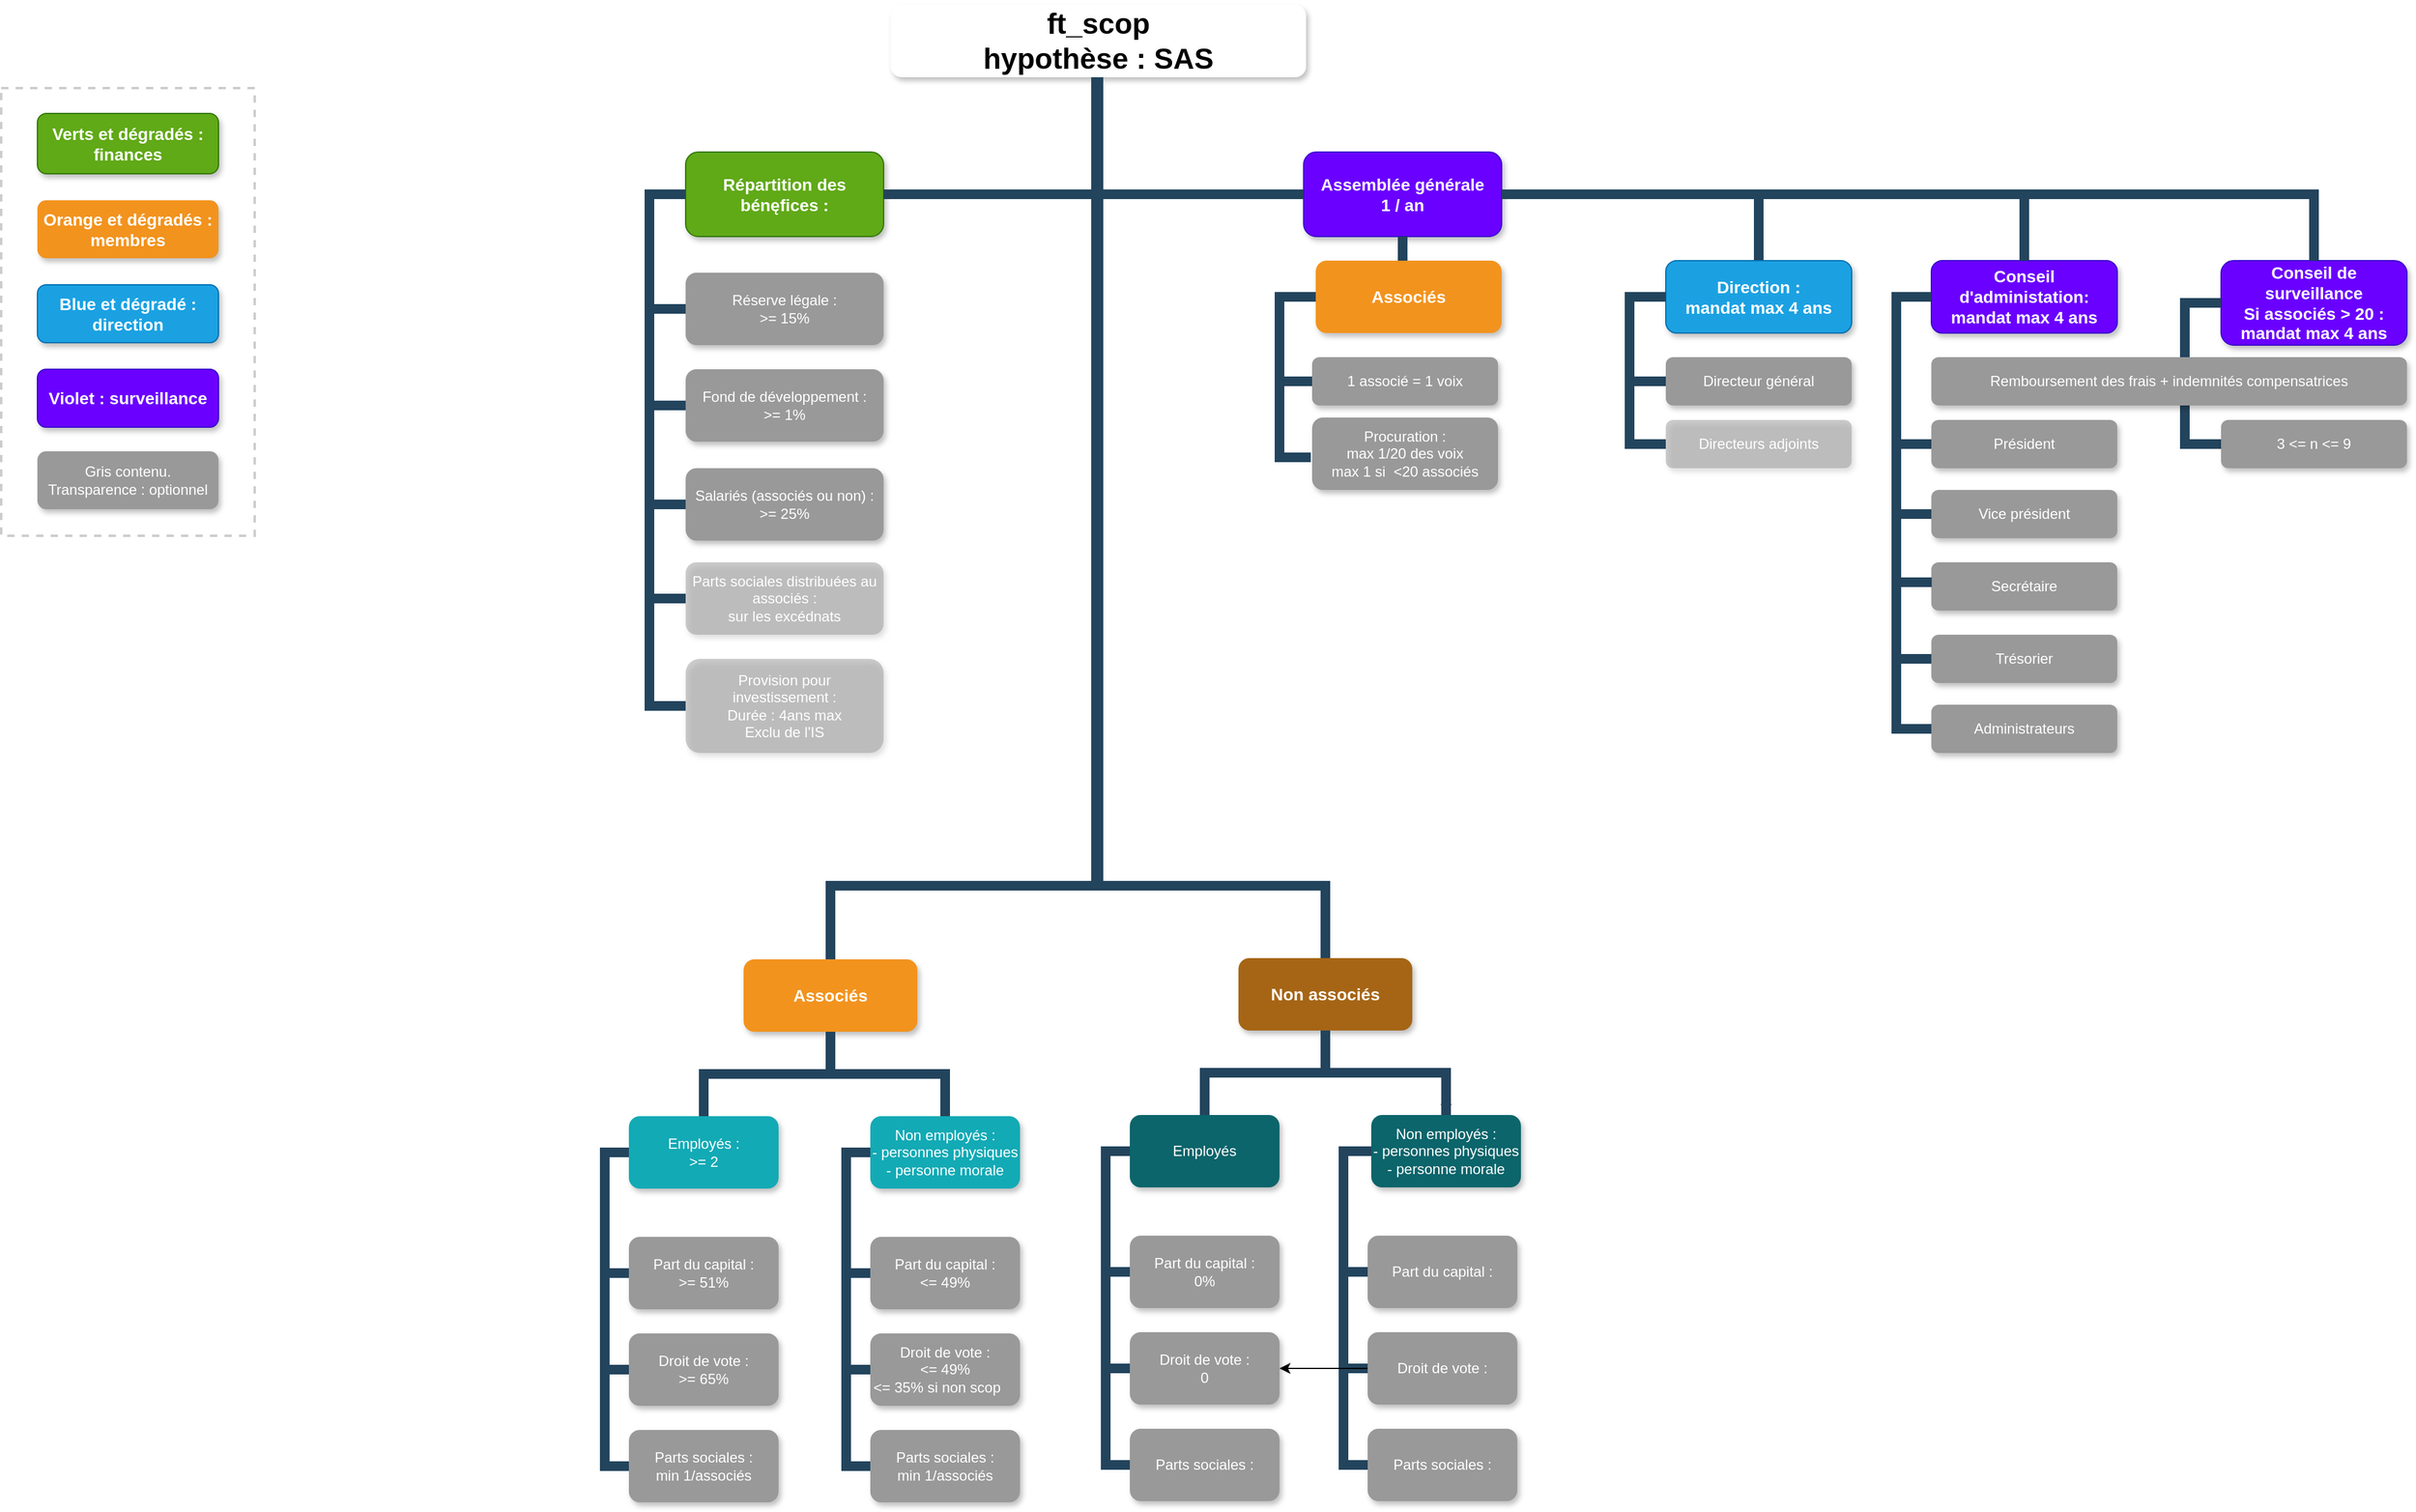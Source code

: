 <mxfile version="21.4.0" type="device">
  <diagram name="Page-1" id="64c3da0e-402f-94eb-ee01-a36477274f13">
    <mxGraphModel dx="2387" dy="2099" grid="1" gridSize="10" guides="1" tooltips="1" connect="1" arrows="1" fold="1" page="1" pageScale="1" pageWidth="1169" pageHeight="826" background="none" math="0" shadow="0">
      <root>
        <mxCell id="0" />
        <mxCell id="1" parent="0" />
        <mxCell id="2" value="ft_scop&#xa;hypothèse : SAS" style="whiteSpace=wrap;rounded=1;shadow=1;fillColor=#FFFFFF;strokeColor=none;fontColor=#000000;fontStyle=1;fontSize=24" parent="1" vertex="1">
          <mxGeometry x="997" y="-730" width="344" height="60" as="geometry" />
        </mxCell>
        <mxCell id="3" value="Associés" style="whiteSpace=wrap;rounded=1;fillColor=#F2931E;strokeColor=none;shadow=1;fontColor=#FFFFFF;fontStyle=1;fontSize=14" parent="1" vertex="1">
          <mxGeometry x="875" y="61.0" width="144" height="60" as="geometry" />
        </mxCell>
        <mxCell id="eSms9qF7fdGtt_-0Qu-M-239" value="" style="edgeStyle=orthogonalEdgeStyle;rounded=0;orthogonalLoop=1;jettySize=auto;html=1;" parent="1" source="4" target="44" edge="1">
          <mxGeometry relative="1" as="geometry" />
        </mxCell>
        <mxCell id="4" value="Non associés" style="whiteSpace=wrap;rounded=1;fillColor=#A66515;strokeColor=none;shadow=1;fontColor=#FFFFFF;fontStyle=1;fontSize=14" parent="1" vertex="1">
          <mxGeometry x="1285" y="60.0" width="144" height="60" as="geometry" />
        </mxCell>
        <mxCell id="10" value="Employés :&#xa;&gt;= 2" style="whiteSpace=wrap;rounded=1;fillColor=#12AAB5;strokeColor=none;shadow=1;fontColor=#FFFFFF;" parent="1" vertex="1">
          <mxGeometry x="780" y="191.0" width="124" height="60" as="geometry" />
        </mxCell>
        <mxCell id="12" value="Non employés :&#xa;- personnes physiques&#xa;- personne morale" style="whiteSpace=wrap;rounded=1;fillColor=#12AAB5;strokeColor=none;shadow=1;fontColor=#FFFFFF;" parent="1" vertex="1">
          <mxGeometry x="980" y="191.0" width="124" height="60" as="geometry" />
        </mxCell>
        <mxCell id="23" value="Part du capital :&#xa;&gt;= 51%" style="whiteSpace=wrap;rounded=1;fillColor=#999999;strokeColor=none;shadow=1;fontColor=#FFFFFF;fontStyle=0" parent="1" vertex="1">
          <mxGeometry x="780" y="291.0" width="124" height="60" as="geometry" />
        </mxCell>
        <mxCell id="24" value="Droit de vote :&#xa;&gt;= 65%" style="whiteSpace=wrap;rounded=1;fillColor=#999999;strokeColor=none;shadow=1;fontColor=#FFFFFF;fontStyle=0" parent="1" vertex="1">
          <mxGeometry x="780.0" y="371.0" width="124" height="60" as="geometry" />
        </mxCell>
        <mxCell id="25" value="Parts sociales :&#xa;min 1/associés" style="whiteSpace=wrap;rounded=1;fillColor=#999999;strokeColor=none;shadow=1;fontColor=#FFFFFF;fontStyle=0" parent="1" vertex="1">
          <mxGeometry x="780" y="451.0" width="124" height="60" as="geometry" />
        </mxCell>
        <mxCell id="38" value="Part du capital :&#xa;&lt;= 49%" style="whiteSpace=wrap;rounded=1;fillColor=#999999;strokeColor=none;shadow=1;fontColor=#FFFFFF;fontStyle=0" parent="1" vertex="1">
          <mxGeometry x="980.0" y="291.0" width="124" height="60" as="geometry" />
        </mxCell>
        <mxCell id="39" value="Droit de vote :&#xa;&lt;= 49%&#xa;&lt;= 35% si non scop    " style="whiteSpace=wrap;rounded=1;fillColor=#999999;strokeColor=none;shadow=1;fontColor=#FFFFFF;fontStyle=0" parent="1" vertex="1">
          <mxGeometry x="980.0" y="371.0" width="124" height="60" as="geometry" />
        </mxCell>
        <mxCell id="40" value="Parts sociales :&#xa;min 1/associés" style="whiteSpace=wrap;rounded=1;fillColor=#999999;strokeColor=none;shadow=1;fontColor=#FFFFFF;fontStyle=0" parent="1" vertex="1">
          <mxGeometry x="980.0" y="451.0" width="124" height="60" as="geometry" />
        </mxCell>
        <mxCell id="43" value="Employés" style="whiteSpace=wrap;rounded=1;fillColor=#0B656B;strokeColor=none;shadow=1;fontColor=#FFFFFF;" parent="1" vertex="1">
          <mxGeometry x="1195.0" y="190.0" width="124" height="60" as="geometry" />
        </mxCell>
        <mxCell id="44" value="Non employés :&#xa;- personnes physiques&#xa;- personne morale" style="whiteSpace=wrap;rounded=1;fillColor=#0B656B;strokeColor=none;shadow=1;fontColor=#FFFFFF;" parent="1" vertex="1">
          <mxGeometry x="1395.0" y="190.0" width="124" height="60" as="geometry" />
        </mxCell>
        <mxCell id="45" value="Part du capital :&#xa;0%" style="whiteSpace=wrap;rounded=1;fillColor=#999999;strokeColor=none;shadow=1;fontColor=#FFFFFF;fontStyle=0" parent="1" vertex="1">
          <mxGeometry x="1195.0" y="290.0" width="124" height="60" as="geometry" />
        </mxCell>
        <mxCell id="46" value="Droit de vote :&#xa;0" style="whiteSpace=wrap;rounded=1;fillColor=#999999;strokeColor=none;shadow=1;fontColor=#FFFFFF;fontStyle=0" parent="1" vertex="1">
          <mxGeometry x="1195" y="370.0" width="124" height="60" as="geometry" />
        </mxCell>
        <mxCell id="47" value="Parts sociales :" style="whiteSpace=wrap;rounded=1;fillColor=#999999;strokeColor=none;shadow=1;fontColor=#FFFFFF;fontStyle=0" parent="1" vertex="1">
          <mxGeometry x="1195.0" y="450.0" width="124" height="60" as="geometry" />
        </mxCell>
        <mxCell id="103" value="" style="edgeStyle=elbowEdgeStyle;elbow=vertical;rounded=0;fontColor=#000000;endArrow=none;endFill=0;strokeWidth=8;strokeColor=#23445D;" parent="1" source="3" target="10" edge="1">
          <mxGeometry width="100" height="100" relative="1" as="geometry">
            <mxPoint x="735" y="181" as="sourcePoint" />
            <mxPoint x="835" y="81" as="targetPoint" />
          </mxGeometry>
        </mxCell>
        <mxCell id="104" value="" style="edgeStyle=elbowEdgeStyle;elbow=vertical;rounded=0;fontColor=#000000;endArrow=none;endFill=0;strokeWidth=8;strokeColor=#23445D;" parent="1" source="3" target="12" edge="1">
          <mxGeometry width="100" height="100" relative="1" as="geometry">
            <mxPoint x="1075" y="181" as="sourcePoint" />
            <mxPoint x="1175" y="81" as="targetPoint" />
          </mxGeometry>
        </mxCell>
        <mxCell id="105" value="" style="edgeStyle=elbowEdgeStyle;elbow=horizontal;rounded=0;fontColor=#000000;endArrow=none;endFill=0;strokeWidth=8;strokeColor=#23445D;" parent="1" source="10" target="23" edge="1">
          <mxGeometry width="100" height="100" relative="1" as="geometry">
            <mxPoint x="720" y="371" as="sourcePoint" />
            <mxPoint x="820" y="271" as="targetPoint" />
            <Array as="points">
              <mxPoint x="760" y="271" />
            </Array>
          </mxGeometry>
        </mxCell>
        <mxCell id="106" value="" style="edgeStyle=elbowEdgeStyle;elbow=horizontal;rounded=0;fontColor=#000000;endArrow=none;endFill=0;strokeWidth=8;strokeColor=#23445D;" parent="1" source="10" target="24" edge="1">
          <mxGeometry width="100" height="100" relative="1" as="geometry">
            <mxPoint x="790" y="231" as="sourcePoint" />
            <mxPoint x="790" y="331" as="targetPoint" />
            <Array as="points">
              <mxPoint x="760" y="291" />
            </Array>
          </mxGeometry>
        </mxCell>
        <mxCell id="110" value="" style="edgeStyle=elbowEdgeStyle;elbow=horizontal;rounded=0;fontColor=#000000;endArrow=none;endFill=0;strokeWidth=8;strokeColor=#23445D;" parent="1" source="10" target="25" edge="1">
          <mxGeometry width="100" height="100" relative="1" as="geometry">
            <mxPoint x="820" y="261" as="sourcePoint" />
            <mxPoint x="820" y="361" as="targetPoint" />
            <Array as="points">
              <mxPoint x="760" y="321" />
            </Array>
          </mxGeometry>
        </mxCell>
        <mxCell id="111" value="" style="edgeStyle=elbowEdgeStyle;elbow=horizontal;rounded=0;fontColor=#000000;endArrow=none;endFill=0;strokeWidth=8;strokeColor=#23445D;" parent="1" target="38" edge="1">
          <mxGeometry width="100" height="100" relative="1" as="geometry">
            <mxPoint x="970" y="221.0" as="sourcePoint" />
            <mxPoint x="970" y="321.0" as="targetPoint" />
            <Array as="points">
              <mxPoint x="960" y="271" />
            </Array>
          </mxGeometry>
        </mxCell>
        <mxCell id="112" value="" style="edgeStyle=elbowEdgeStyle;elbow=horizontal;rounded=0;fontColor=#000000;endArrow=none;endFill=0;strokeWidth=8;strokeColor=#23445D;" parent="1" source="12" target="39" edge="1">
          <mxGeometry width="100" height="100" relative="1" as="geometry">
            <mxPoint x="970" y="221.0" as="sourcePoint" />
            <mxPoint x="970" y="401.0" as="targetPoint" />
            <Array as="points">
              <mxPoint x="960" y="311" />
            </Array>
          </mxGeometry>
        </mxCell>
        <mxCell id="115" value="" style="edgeStyle=elbowEdgeStyle;elbow=horizontal;rounded=0;fontColor=#000000;endArrow=none;endFill=0;strokeWidth=8;strokeColor=#23445D;" parent="1" source="12" target="40" edge="1">
          <mxGeometry width="100" height="100" relative="1" as="geometry">
            <mxPoint x="970" y="221.0" as="sourcePoint" />
            <mxPoint x="970" y="481.0" as="targetPoint" />
            <Array as="points">
              <mxPoint x="960" y="351" />
            </Array>
          </mxGeometry>
        </mxCell>
        <mxCell id="116" value="" style="edgeStyle=elbowEdgeStyle;elbow=vertical;rounded=0;fontColor=#000000;endArrow=none;endFill=0;strokeWidth=8;strokeColor=#23445D;" parent="1" source="4" target="43" edge="1">
          <mxGeometry width="100" height="100" relative="1" as="geometry">
            <mxPoint x="995" y="130.0" as="sourcePoint" />
            <mxPoint x="895" y="200" as="targetPoint" />
          </mxGeometry>
        </mxCell>
        <mxCell id="117" value="" style="edgeStyle=elbowEdgeStyle;elbow=vertical;rounded=0;fontColor=#000000;endArrow=none;endFill=0;strokeWidth=8;strokeColor=#23445D;" parent="1" source="4" target="44" edge="1">
          <mxGeometry width="100" height="100" relative="1" as="geometry">
            <mxPoint x="995" y="130.0" as="sourcePoint" />
            <mxPoint x="1095" y="200" as="targetPoint" />
          </mxGeometry>
        </mxCell>
        <mxCell id="118" value="" style="edgeStyle=elbowEdgeStyle;elbow=horizontal;rounded=0;fontColor=#000000;endArrow=none;endFill=0;strokeWidth=8;strokeColor=#23445D;" parent="1" source="43" target="45" edge="1">
          <mxGeometry width="100" height="100" relative="1" as="geometry">
            <mxPoint x="1175" y="220.0" as="sourcePoint" />
            <mxPoint x="1185.0" y="320" as="targetPoint" />
            <Array as="points">
              <mxPoint x="1175" y="270" />
            </Array>
          </mxGeometry>
        </mxCell>
        <mxCell id="119" value="" style="edgeStyle=elbowEdgeStyle;elbow=horizontal;rounded=0;fontColor=#000000;endArrow=none;endFill=0;strokeWidth=8;strokeColor=#23445D;" parent="1" source="43" target="46" edge="1">
          <mxGeometry width="100" height="100" relative="1" as="geometry">
            <mxPoint x="1185" y="220" as="sourcePoint" />
            <mxPoint x="1185.0" y="400" as="targetPoint" />
            <Array as="points">
              <mxPoint x="1175" y="310" />
            </Array>
          </mxGeometry>
        </mxCell>
        <mxCell id="122" value="" style="edgeStyle=elbowEdgeStyle;elbow=horizontal;rounded=0;fontColor=#000000;endArrow=none;endFill=0;strokeWidth=8;strokeColor=#23445D;" parent="1" source="43" target="47" edge="1">
          <mxGeometry width="100" height="100" relative="1" as="geometry">
            <mxPoint x="1185" y="220" as="sourcePoint" />
            <mxPoint x="1185.0" y="480" as="targetPoint" />
            <Array as="points">
              <mxPoint x="1175" y="360" />
            </Array>
          </mxGeometry>
        </mxCell>
        <mxCell id="123" value="" style="edgeStyle=elbowEdgeStyle;elbow=horizontal;rounded=0;fontColor=#000000;endArrow=none;endFill=0;strokeWidth=8;strokeColor=#23445D;entryX=0;entryY=0.5;entryDx=0;entryDy=0;" parent="1" source="44" target="eSms9qF7fdGtt_-0Qu-M-241" edge="1">
          <mxGeometry width="100" height="100" relative="1" as="geometry">
            <mxPoint x="1365" y="220.0" as="sourcePoint" />
            <mxPoint x="1402" y="320" as="targetPoint" />
            <Array as="points">
              <mxPoint x="1372" y="270" />
            </Array>
          </mxGeometry>
        </mxCell>
        <mxCell id="124" value="" style="edgeStyle=elbowEdgeStyle;elbow=horizontal;rounded=0;fontColor=#000000;endArrow=none;endFill=0;strokeWidth=8;strokeColor=#23445D;entryX=0;entryY=0.5;entryDx=0;entryDy=0;" parent="1" source="44" target="eSms9qF7fdGtt_-0Qu-M-242" edge="1">
          <mxGeometry width="100" height="100" relative="1" as="geometry">
            <mxPoint x="1375" y="220" as="sourcePoint" />
            <mxPoint x="1395.0" y="400" as="targetPoint" />
            <Array as="points">
              <mxPoint x="1372" y="310" />
            </Array>
          </mxGeometry>
        </mxCell>
        <mxCell id="127" value="" style="edgeStyle=elbowEdgeStyle;elbow=horizontal;rounded=0;fontColor=#000000;endArrow=none;endFill=0;strokeWidth=8;strokeColor=#23445D;exitX=0;exitY=0.5;exitDx=0;exitDy=0;entryX=0;entryY=0.5;entryDx=0;entryDy=0;" parent="1" source="44" target="eSms9qF7fdGtt_-0Qu-M-243" edge="1">
          <mxGeometry width="100" height="100" relative="1" as="geometry">
            <mxPoint x="1362.0" y="220.0" as="sourcePoint" />
            <mxPoint x="1412" y="440" as="targetPoint" />
            <Array as="points">
              <mxPoint x="1372" y="350" />
            </Array>
          </mxGeometry>
        </mxCell>
        <mxCell id="229" value="" style="edgeStyle=elbowEdgeStyle;elbow=vertical;rounded=0;fontColor=#000000;endArrow=none;endFill=0;strokeWidth=8;strokeColor=#23445D;" parent="1" source="2" target="3" edge="1">
          <mxGeometry width="100" height="100" relative="1" as="geometry">
            <mxPoint x="727" y="140" as="sourcePoint" />
            <mxPoint x="827" y="40" as="targetPoint" />
            <Array as="points">
              <mxPoint x="1167" />
              <mxPoint x="807" y="120" />
            </Array>
          </mxGeometry>
        </mxCell>
        <mxCell id="eSms9qF7fdGtt_-0Qu-M-240" value="" style="edgeStyle=elbowEdgeStyle;elbow=vertical;rounded=0;fontColor=#000000;endArrow=none;endFill=0;strokeWidth=8;strokeColor=#23445D;exitX=0.5;exitY=0;exitDx=0;exitDy=0;entryX=0.5;entryY=1;entryDx=0;entryDy=0;" parent="1" source="4" target="2" edge="1">
          <mxGeometry width="100" height="100" relative="1" as="geometry">
            <mxPoint x="797" y="240" as="sourcePoint" />
            <mxPoint x="897" y="310" as="targetPoint" />
            <Array as="points">
              <mxPoint x="1267" />
            </Array>
          </mxGeometry>
        </mxCell>
        <mxCell id="eSms9qF7fdGtt_-0Qu-M-241" value="Part du capital :" style="whiteSpace=wrap;rounded=1;fillColor=#999999;strokeColor=none;shadow=1;fontColor=#FFFFFF;fontStyle=0" parent="1" vertex="1">
          <mxGeometry x="1392.0" y="290.0" width="124" height="60" as="geometry" />
        </mxCell>
        <mxCell id="eSms9qF7fdGtt_-0Qu-M-244" value="" style="edgeStyle=orthogonalEdgeStyle;rounded=0;orthogonalLoop=1;jettySize=auto;html=1;" parent="1" source="eSms9qF7fdGtt_-0Qu-M-242" target="46" edge="1">
          <mxGeometry relative="1" as="geometry" />
        </mxCell>
        <mxCell id="eSms9qF7fdGtt_-0Qu-M-242" value="Droit de vote :" style="whiteSpace=wrap;rounded=1;fillColor=#999999;strokeColor=none;shadow=1;fontColor=#FFFFFF;fontStyle=0" parent="1" vertex="1">
          <mxGeometry x="1392" y="370.0" width="124" height="60" as="geometry" />
        </mxCell>
        <mxCell id="eSms9qF7fdGtt_-0Qu-M-243" value="Parts sociales :" style="whiteSpace=wrap;rounded=1;fillColor=#999999;strokeColor=none;shadow=1;fontColor=#FFFFFF;fontStyle=0" parent="1" vertex="1">
          <mxGeometry x="1392.0" y="450.0" width="124" height="60" as="geometry" />
        </mxCell>
        <mxCell id="eSms9qF7fdGtt_-0Qu-M-247" value="Assemblée générale&#xa;1 / an" style="whiteSpace=wrap;rounded=1;fillColor=#6a00ff;strokeColor=#3700CC;shadow=1;fontColor=#ffffff;fontStyle=1;fontSize=14" parent="1" vertex="1">
          <mxGeometry x="1339" y="-608" width="164" height="70" as="geometry" />
        </mxCell>
        <mxCell id="eSms9qF7fdGtt_-0Qu-M-272" value="" style="edgeStyle=elbowEdgeStyle;elbow=vertical;rounded=0;fontColor=#000000;endArrow=none;endFill=0;strokeWidth=8;strokeColor=#23445D;entryX=0;entryY=0.5;entryDx=0;entryDy=0;exitX=0.5;exitY=1;exitDx=0;exitDy=0;" parent="1" source="2" target="eSms9qF7fdGtt_-0Qu-M-247" edge="1">
          <mxGeometry width="100" height="100" relative="1" as="geometry">
            <mxPoint x="647" y="100" as="sourcePoint" />
            <mxPoint x="2277" y="180" as="targetPoint" />
            <Array as="points">
              <mxPoint x="1270" y="-573" />
              <mxPoint x="1257" y="-500" />
            </Array>
          </mxGeometry>
        </mxCell>
        <mxCell id="eSms9qF7fdGtt_-0Qu-M-273" value="" style="edgeStyle=elbowEdgeStyle;elbow=vertical;rounded=0;fontColor=#000000;endArrow=none;endFill=0;strokeWidth=8;strokeColor=#23445D;entryX=0.5;entryY=0;entryDx=0;entryDy=0;exitX=0.5;exitY=1;exitDx=0;exitDy=0;" parent="1" source="eSms9qF7fdGtt_-0Qu-M-247" target="eSms9qF7fdGtt_-0Qu-M-275" edge="1">
          <mxGeometry width="100" height="100" relative="1" as="geometry">
            <mxPoint x="1399" y="-528" as="sourcePoint" />
            <mxPoint x="1379" y="-428.0" as="targetPoint" />
            <Array as="points">
              <mxPoint x="1349" y="-508" />
              <mxPoint x="1309" y="-508" />
              <mxPoint x="1339" y="-448" />
            </Array>
          </mxGeometry>
        </mxCell>
        <mxCell id="eSms9qF7fdGtt_-0Qu-M-275" value="Associés" style="whiteSpace=wrap;rounded=1;fillColor=#F2931E;strokeColor=none;shadow=1;fontColor=#FFFFFF;fontStyle=1;fontSize=14" parent="1" vertex="1">
          <mxGeometry x="1349" y="-518" width="154" height="60" as="geometry" />
        </mxCell>
        <mxCell id="eSms9qF7fdGtt_-0Qu-M-276" value="1 associé = 1 voix" style="whiteSpace=wrap;rounded=1;fillColor=#999999;strokeColor=none;shadow=1;fontColor=#FFFFFF;fontStyle=0" parent="1" vertex="1">
          <mxGeometry x="1346" y="-438" width="154" height="40" as="geometry" />
        </mxCell>
        <mxCell id="eSms9qF7fdGtt_-0Qu-M-277" value="" style="edgeStyle=elbowEdgeStyle;elbow=vertical;rounded=0;fontColor=#000000;endArrow=none;endFill=0;strokeWidth=8;strokeColor=#23445D;entryX=0;entryY=0.5;entryDx=0;entryDy=0;exitX=0;exitY=0.5;exitDx=0;exitDy=0;" parent="1" source="eSms9qF7fdGtt_-0Qu-M-275" target="eSms9qF7fdGtt_-0Qu-M-276" edge="1">
          <mxGeometry width="100" height="100" relative="1" as="geometry">
            <mxPoint x="1324" y="-528" as="sourcePoint" />
            <mxPoint x="1359" y="-458" as="targetPoint" />
            <Array as="points">
              <mxPoint x="1319" y="-468" />
              <mxPoint x="1299" y="-458" />
              <mxPoint x="1389" y="-418" />
            </Array>
          </mxGeometry>
        </mxCell>
        <mxCell id="eSms9qF7fdGtt_-0Qu-M-278" value="Procuration :&#xa;max 1/20 des voix&#xa;max 1 si  &lt;20 associés" style="whiteSpace=wrap;rounded=1;fillColor=#999999;strokeColor=none;shadow=1;fontColor=#FFFFFF;fontStyle=0" parent="1" vertex="1">
          <mxGeometry x="1346" y="-388" width="154" height="60" as="geometry" />
        </mxCell>
        <mxCell id="eSms9qF7fdGtt_-0Qu-M-279" value="" style="edgeStyle=elbowEdgeStyle;elbow=vertical;rounded=0;fontColor=#000000;endArrow=none;endFill=0;strokeWidth=8;strokeColor=#23445D;entryX=-0.007;entryY=0.55;entryDx=0;entryDy=0;exitX=0;exitY=0.5;exitDx=0;exitDy=0;entryPerimeter=0;" parent="1" source="eSms9qF7fdGtt_-0Qu-M-275" target="eSms9qF7fdGtt_-0Qu-M-278" edge="1">
          <mxGeometry width="100" height="100" relative="1" as="geometry">
            <mxPoint x="1394" y="-448" as="sourcePoint" />
            <mxPoint x="1419" y="-408" as="targetPoint" />
            <Array as="points">
              <mxPoint x="1319" y="-458" />
              <mxPoint x="1299" y="-448" />
              <mxPoint x="1279" y="-408" />
              <mxPoint x="1419" y="-355" />
            </Array>
          </mxGeometry>
        </mxCell>
        <mxCell id="eSms9qF7fdGtt_-0Qu-M-282" value="" style="edgeStyle=elbowEdgeStyle;elbow=vertical;rounded=0;fontColor=#000000;endArrow=none;endFill=0;strokeWidth=8;strokeColor=#23445D;entryX=1;entryY=0.5;entryDx=0;entryDy=0;exitX=0.5;exitY=0;exitDx=0;exitDy=0;" parent="1" source="eSms9qF7fdGtt_-0Qu-M-283" target="eSms9qF7fdGtt_-0Qu-M-247" edge="1">
          <mxGeometry width="100" height="100" relative="1" as="geometry">
            <mxPoint x="1609" y="-518" as="sourcePoint" />
            <mxPoint x="1349" y="-563" as="targetPoint" />
            <Array as="points">
              <mxPoint x="1609" y="-573" />
              <mxPoint x="1559" y="-573" />
              <mxPoint x="1269" y="-528" />
            </Array>
          </mxGeometry>
        </mxCell>
        <mxCell id="eSms9qF7fdGtt_-0Qu-M-283" value="Direction :&#xa;mandat max 4 ans" style="whiteSpace=wrap;rounded=1;fillColor=#1ba1e2;strokeColor=#006EAF;shadow=1;fontColor=#ffffff;fontStyle=1;fontSize=14" parent="1" vertex="1">
          <mxGeometry x="1639" y="-518" width="154" height="60" as="geometry" />
        </mxCell>
        <mxCell id="eSms9qF7fdGtt_-0Qu-M-284" value="" style="edgeStyle=elbowEdgeStyle;elbow=vertical;rounded=0;fontColor=#000000;endArrow=none;endFill=0;strokeWidth=8;strokeColor=#23445D;exitX=0;exitY=0.5;exitDx=0;exitDy=0;entryX=0;entryY=0.5;entryDx=0;entryDy=0;" parent="1" source="eSms9qF7fdGtt_-0Qu-M-283" target="eSms9qF7fdGtt_-0Qu-M-285" edge="1">
          <mxGeometry width="100" height="100" relative="1" as="geometry">
            <mxPoint x="1583" y="-484.5" as="sourcePoint" />
            <mxPoint x="1579" y="-351" as="targetPoint" />
            <Array as="points">
              <mxPoint x="1609" y="-488" />
              <mxPoint x="1533" y="-444.5" />
              <mxPoint x="1513" y="-404.5" />
              <mxPoint x="1653" y="-351.5" />
            </Array>
          </mxGeometry>
        </mxCell>
        <mxCell id="eSms9qF7fdGtt_-0Qu-M-285" value="Directeur général" style="whiteSpace=wrap;rounded=1;fillColor=#999999;strokeColor=none;shadow=1;fontColor=#FFFFFF;fontStyle=0" parent="1" vertex="1">
          <mxGeometry x="1639" y="-438" width="154" height="40" as="geometry" />
        </mxCell>
        <mxCell id="eSms9qF7fdGtt_-0Qu-M-286" value="Conseil d&#39;administation:&#xa;mandat max 4 ans" style="whiteSpace=wrap;rounded=1;fillColor=#6a00ff;strokeColor=#3700CC;shadow=1;fontColor=#ffffff;fontStyle=1;fontSize=14" parent="1" vertex="1">
          <mxGeometry x="1859" y="-518" width="154" height="60" as="geometry" />
        </mxCell>
        <mxCell id="eSms9qF7fdGtt_-0Qu-M-287" value="" style="edgeStyle=elbowEdgeStyle;elbow=vertical;rounded=0;fontColor=#000000;endArrow=none;endFill=0;strokeWidth=8;strokeColor=#23445D;exitX=0;exitY=0.5;exitDx=0;exitDy=0;entryX=0;entryY=0.5;entryDx=0;entryDy=0;" parent="1" source="eSms9qF7fdGtt_-0Qu-M-286" target="eSms9qF7fdGtt_-0Qu-M-288" edge="1">
          <mxGeometry width="100" height="100" relative="1" as="geometry">
            <mxPoint x="1803" y="-484.5" as="sourcePoint" />
            <mxPoint x="1799" y="-351" as="targetPoint" />
            <Array as="points">
              <mxPoint x="1830" y="-430" />
              <mxPoint x="1753" y="-444.5" />
              <mxPoint x="1733" y="-404.5" />
              <mxPoint x="1873" y="-351.5" />
            </Array>
          </mxGeometry>
        </mxCell>
        <mxCell id="eSms9qF7fdGtt_-0Qu-M-288" value="Président" style="whiteSpace=wrap;rounded=1;fillColor=#999999;strokeColor=none;shadow=1;fontColor=#FFFFFF;fontStyle=0" parent="1" vertex="1">
          <mxGeometry x="1859" y="-386" width="154" height="40" as="geometry" />
        </mxCell>
        <mxCell id="eSms9qF7fdGtt_-0Qu-M-289" value="" style="edgeStyle=elbowEdgeStyle;elbow=vertical;rounded=0;fontColor=#000000;endArrow=none;endFill=0;strokeWidth=8;strokeColor=#23445D;exitX=0.5;exitY=0;exitDx=0;exitDy=0;entryX=1;entryY=0.5;entryDx=0;entryDy=0;" parent="1" source="eSms9qF7fdGtt_-0Qu-M-286" target="eSms9qF7fdGtt_-0Qu-M-247" edge="1">
          <mxGeometry width="100" height="100" relative="1" as="geometry">
            <mxPoint x="1754" y="-518" as="sourcePoint" />
            <mxPoint x="1529" y="-578" as="targetPoint" />
            <Array as="points">
              <mxPoint x="1649" y="-573" />
              <mxPoint x="1599" y="-573" />
              <mxPoint x="1309" y="-528" />
            </Array>
          </mxGeometry>
        </mxCell>
        <mxCell id="eSms9qF7fdGtt_-0Qu-M-290" value="Conseil de surveillance&#xa;Si associés &gt; 20 :&#xa;mandat max 4 ans" style="whiteSpace=wrap;rounded=1;fillColor=#6a00ff;strokeColor=#3700CC;shadow=1;fontColor=#ffffff;fontStyle=1;fontSize=14" parent="1" vertex="1">
          <mxGeometry x="2099" y="-518" width="154" height="70" as="geometry" />
        </mxCell>
        <mxCell id="eSms9qF7fdGtt_-0Qu-M-291" value="" style="edgeStyle=elbowEdgeStyle;elbow=vertical;rounded=0;fontColor=#000000;endArrow=none;endFill=0;strokeWidth=8;strokeColor=#23445D;exitX=0;exitY=0.5;exitDx=0;exitDy=0;entryX=0;entryY=0.5;entryDx=0;entryDy=0;" parent="1" source="eSms9qF7fdGtt_-0Qu-M-290" target="eSms9qF7fdGtt_-0Qu-M-292" edge="1">
          <mxGeometry width="100" height="100" relative="1" as="geometry">
            <mxPoint x="2043" y="-484.5" as="sourcePoint" />
            <mxPoint x="2039" y="-351" as="targetPoint" />
            <Array as="points">
              <mxPoint x="2069" y="-488" />
              <mxPoint x="1993" y="-444.5" />
              <mxPoint x="1973" y="-404.5" />
              <mxPoint x="2113" y="-351.5" />
            </Array>
          </mxGeometry>
        </mxCell>
        <mxCell id="eSms9qF7fdGtt_-0Qu-M-292" value="3 &lt;= n &lt;= 9" style="whiteSpace=wrap;rounded=1;fillColor=#999999;strokeColor=none;shadow=1;fontColor=#FFFFFF;fontStyle=0" parent="1" vertex="1">
          <mxGeometry x="2099" y="-386" width="154" height="40" as="geometry" />
        </mxCell>
        <mxCell id="eSms9qF7fdGtt_-0Qu-M-293" value="" style="edgeStyle=elbowEdgeStyle;elbow=vertical;rounded=0;fontColor=#000000;endArrow=none;endFill=0;strokeWidth=8;strokeColor=#23445D;exitX=0.5;exitY=0;exitDx=0;exitDy=0;entryX=1;entryY=0.5;entryDx=0;entryDy=0;" parent="1" source="eSms9qF7fdGtt_-0Qu-M-290" target="eSms9qF7fdGtt_-0Qu-M-247" edge="1">
          <mxGeometry width="100" height="100" relative="1" as="geometry">
            <mxPoint x="1954" y="-518" as="sourcePoint" />
            <mxPoint x="1519" y="-573" as="targetPoint" />
            <Array as="points">
              <mxPoint x="1669" y="-573" />
              <mxPoint x="1619" y="-573" />
              <mxPoint x="1329" y="-528" />
            </Array>
          </mxGeometry>
        </mxCell>
        <mxCell id="eSms9qF7fdGtt_-0Qu-M-294" value="Remboursement des frais + indemnités compensatrices" style="whiteSpace=wrap;rounded=1;fillColor=#999999;strokeColor=none;shadow=1;fontColor=#FFFFFF;fontStyle=0" parent="1" vertex="1">
          <mxGeometry x="1859" y="-438" width="394" height="40" as="geometry" />
        </mxCell>
        <mxCell id="eSms9qF7fdGtt_-0Qu-M-295" value="Directeurs adjoints" style="whiteSpace=wrap;rounded=1;fillColor=#999999;strokeColor=none;shadow=1;fontColor=#FFFFFF;fontStyle=0;opacity=50;" parent="1" vertex="1">
          <mxGeometry x="1639" y="-386" width="154" height="40" as="geometry" />
        </mxCell>
        <mxCell id="eSms9qF7fdGtt_-0Qu-M-296" value="" style="edgeStyle=elbowEdgeStyle;elbow=vertical;rounded=0;fontColor=#000000;endArrow=none;endFill=0;strokeWidth=8;strokeColor=#23445D;entryX=0;entryY=0.5;entryDx=0;entryDy=0;exitX=0;exitY=0.5;exitDx=0;exitDy=0;" parent="1" source="eSms9qF7fdGtt_-0Qu-M-283" target="eSms9qF7fdGtt_-0Qu-M-295" edge="1">
          <mxGeometry width="100" height="100" relative="1" as="geometry">
            <mxPoint x="1579" y="-466" as="sourcePoint" />
            <mxPoint x="1589" y="-386" as="targetPoint" />
            <Array as="points">
              <mxPoint x="1609" y="-418" />
              <mxPoint x="1483" y="-412.5" />
              <mxPoint x="1463" y="-372.5" />
              <mxPoint x="1603" y="-319.5" />
            </Array>
          </mxGeometry>
        </mxCell>
        <mxCell id="eSms9qF7fdGtt_-0Qu-M-297" value="Répartition des bénęfices :" style="whiteSpace=wrap;rounded=1;fillColor=#60a917;strokeColor=#2D7600;shadow=1;fontColor=#ffffff;fontStyle=1;fontSize=14" parent="1" vertex="1">
          <mxGeometry x="827" y="-608" width="164" height="70" as="geometry" />
        </mxCell>
        <mxCell id="eSms9qF7fdGtt_-0Qu-M-298" value="Réserve légale :&#xa;&gt;= 15%" style="whiteSpace=wrap;rounded=1;fillColor=#999999;strokeColor=none;shadow=1;fontColor=#FFFFFF;fontStyle=0" parent="1" vertex="1">
          <mxGeometry x="827" y="-508" width="164" height="60" as="geometry" />
        </mxCell>
        <mxCell id="eSms9qF7fdGtt_-0Qu-M-299" value="" style="edgeStyle=elbowEdgeStyle;elbow=vertical;rounded=0;fontColor=#000000;endArrow=none;endFill=0;strokeWidth=8;strokeColor=#23445D;entryX=1;entryY=0.5;entryDx=0;entryDy=0;" parent="1" target="eSms9qF7fdGtt_-0Qu-M-297" edge="1">
          <mxGeometry width="100" height="100" relative="1" as="geometry">
            <mxPoint x="1167" y="-670" as="sourcePoint" />
            <mxPoint x="1347" y="-525" as="targetPoint" />
            <Array as="points">
              <mxPoint x="1080" y="-573" />
              <mxPoint x="1157" y="-620" />
              <mxPoint x="1077" y="-535" />
              <mxPoint x="1267" y="-490" />
            </Array>
          </mxGeometry>
        </mxCell>
        <mxCell id="eSms9qF7fdGtt_-0Qu-M-300" value="" style="edgeStyle=elbowEdgeStyle;elbow=vertical;rounded=0;fontColor=#000000;endArrow=none;endFill=0;strokeWidth=8;strokeColor=#23445D;exitX=0;exitY=0.5;exitDx=0;exitDy=0;" parent="1" source="eSms9qF7fdGtt_-0Qu-M-297" target="eSms9qF7fdGtt_-0Qu-M-298" edge="1">
          <mxGeometry width="100" height="100" relative="1" as="geometry">
            <mxPoint x="811" y="-581" as="sourcePoint" />
            <mxPoint x="807" y="-448" as="targetPoint" />
            <Array as="points">
              <mxPoint x="797" y="-528" />
              <mxPoint x="761" y="-541" />
              <mxPoint x="741" y="-501" />
              <mxPoint x="881" y="-448" />
            </Array>
          </mxGeometry>
        </mxCell>
        <mxCell id="eSms9qF7fdGtt_-0Qu-M-301" value="Fond de développement :&#xa;&gt;= 1%" style="whiteSpace=wrap;rounded=1;fillColor=#999999;strokeColor=none;shadow=1;fontColor=#FFFFFF;fontStyle=0" parent="1" vertex="1">
          <mxGeometry x="827" y="-428" width="164" height="60" as="geometry" />
        </mxCell>
        <mxCell id="eSms9qF7fdGtt_-0Qu-M-302" value="Salariés (associés ou non) :&#xa;&gt;= 25%" style="whiteSpace=wrap;rounded=1;fillColor=#999999;strokeColor=none;shadow=1;fontColor=#FFFFFF;fontStyle=0" parent="1" vertex="1">
          <mxGeometry x="827" y="-346" width="164" height="60" as="geometry" />
        </mxCell>
        <mxCell id="eSms9qF7fdGtt_-0Qu-M-303" value="" style="edgeStyle=elbowEdgeStyle;elbow=vertical;rounded=0;fontColor=#000000;endArrow=none;endFill=0;strokeWidth=8;strokeColor=#23445D;exitX=0;exitY=0.5;exitDx=0;exitDy=0;" parent="1" source="eSms9qF7fdGtt_-0Qu-M-297" target="eSms9qF7fdGtt_-0Qu-M-301" edge="1">
          <mxGeometry width="100" height="100" relative="1" as="geometry">
            <mxPoint x="797" y="-553" as="sourcePoint" />
            <mxPoint x="797" y="-458" as="targetPoint" />
            <Array as="points">
              <mxPoint x="797" y="-488" />
              <mxPoint x="757" y="-498" />
              <mxPoint x="731" y="-521" />
              <mxPoint x="711" y="-481" />
              <mxPoint x="851" y="-428" />
            </Array>
          </mxGeometry>
        </mxCell>
        <mxCell id="eSms9qF7fdGtt_-0Qu-M-304" value="" style="edgeStyle=elbowEdgeStyle;elbow=vertical;rounded=0;fontColor=#000000;endArrow=none;endFill=0;strokeWidth=8;strokeColor=#23445D;entryX=0;entryY=0.5;entryDx=0;entryDy=0;" parent="1" source="eSms9qF7fdGtt_-0Qu-M-297" target="eSms9qF7fdGtt_-0Qu-M-302" edge="1">
          <mxGeometry width="100" height="100" relative="1" as="geometry">
            <mxPoint x="791.13" y="-488" as="sourcePoint" />
            <mxPoint x="791.13" y="-313" as="targetPoint" />
            <Array as="points">
              <mxPoint x="797" y="-448" />
              <mxPoint x="721.13" y="-413" />
              <mxPoint x="695.13" y="-436" />
              <mxPoint x="675.13" y="-396" />
              <mxPoint x="815.13" y="-343" />
            </Array>
          </mxGeometry>
        </mxCell>
        <mxCell id="eSms9qF7fdGtt_-0Qu-M-305" value="Parts sociales distribuées au associés :&#xa;sur les excédnats" style="whiteSpace=wrap;rounded=1;fillColor=#999999;strokeColor=none;shadow=1;fontColor=#FFFFFF;fontStyle=0;dashed=1;opacity=50;" parent="1" vertex="1">
          <mxGeometry x="827" y="-268" width="164" height="60" as="geometry" />
        </mxCell>
        <mxCell id="eSms9qF7fdGtt_-0Qu-M-306" value="Provision pour &#xa;investissement :&#xa;Durée : 4ans max&#xa;Exclu de l&#39;IS" style="whiteSpace=wrap;rounded=1;fillColor=#999999;strokeColor=none;shadow=1;fontColor=#FFFFFF;fontStyle=0;opacity=50;" parent="1" vertex="1">
          <mxGeometry x="827" y="-188" width="164" height="78" as="geometry" />
        </mxCell>
        <mxCell id="eSms9qF7fdGtt_-0Qu-M-307" value="" style="edgeStyle=elbowEdgeStyle;elbow=vertical;rounded=0;fontColor=#000000;endArrow=none;endFill=0;strokeWidth=8;strokeColor=#23445D;entryX=0;entryY=0.5;entryDx=0;entryDy=0;exitX=0;exitY=0.5;exitDx=0;exitDy=0;" parent="1" source="eSms9qF7fdGtt_-0Qu-M-297" target="eSms9qF7fdGtt_-0Qu-M-305" edge="1">
          <mxGeometry width="100" height="100" relative="1" as="geometry">
            <mxPoint x="837" y="-563" as="sourcePoint" />
            <mxPoint x="837" y="-306" as="targetPoint" />
            <Array as="points">
              <mxPoint x="797" y="-408" />
              <mxPoint x="731.13" y="-403" />
              <mxPoint x="705.13" y="-426" />
              <mxPoint x="685.13" y="-386" />
              <mxPoint x="825.13" y="-333" />
            </Array>
          </mxGeometry>
        </mxCell>
        <mxCell id="eSms9qF7fdGtt_-0Qu-M-308" value="" style="edgeStyle=elbowEdgeStyle;elbow=vertical;rounded=0;fontColor=#000000;endArrow=none;endFill=0;strokeWidth=8;strokeColor=#23445D;entryX=0;entryY=0.5;entryDx=0;entryDy=0;exitX=0;exitY=0.5;exitDx=0;exitDy=0;" parent="1" source="eSms9qF7fdGtt_-0Qu-M-297" target="eSms9qF7fdGtt_-0Qu-M-306" edge="1">
          <mxGeometry width="100" height="100" relative="1" as="geometry">
            <mxPoint x="837" y="-563" as="sourcePoint" />
            <mxPoint x="837" y="-228" as="targetPoint" />
            <Array as="points">
              <mxPoint x="797" y="-368" />
              <mxPoint x="741.13" y="-393" />
              <mxPoint x="715.13" y="-416" />
              <mxPoint x="695.13" y="-376" />
              <mxPoint x="835.13" y="-323" />
            </Array>
          </mxGeometry>
        </mxCell>
        <mxCell id="eSms9qF7fdGtt_-0Qu-M-309" value="Verts et dégradés :&#xa;finances" style="whiteSpace=wrap;rounded=1;fillColor=#60a917;strokeColor=#2D7600;shadow=1;fontColor=#ffffff;fontStyle=1;fontSize=14" parent="1" vertex="1">
          <mxGeometry x="290" y="-640" width="150" height="50" as="geometry" />
        </mxCell>
        <mxCell id="eSms9qF7fdGtt_-0Qu-M-310" value="Orange et dégradés :&#xa;membres" style="whiteSpace=wrap;rounded=1;fillColor=#F2931E;strokeColor=none;shadow=1;fontColor=#FFFFFF;fontStyle=1;fontSize=14" parent="1" vertex="1">
          <mxGeometry x="290" y="-568" width="150" height="48" as="geometry" />
        </mxCell>
        <mxCell id="IAAg4gBQBog7Y0SfSTeK-230" value="" style="rounded=0;whiteSpace=wrap;html=1;dashed=1;strokeWidth=2;strokeColor=#CCCCCC;fillColor=none;" vertex="1" parent="1">
          <mxGeometry x="260" y="-661" width="210" height="371" as="geometry" />
        </mxCell>
        <mxCell id="eSms9qF7fdGtt_-0Qu-M-311" value="Blue et dégradé :&#xa;direction" style="whiteSpace=wrap;rounded=1;fillColor=#1ba1e2;strokeColor=#006EAF;shadow=1;fontColor=#ffffff;fontStyle=1;fontSize=14" parent="1" vertex="1">
          <mxGeometry x="290" y="-498" width="150" height="48" as="geometry" />
        </mxCell>
        <mxCell id="eSms9qF7fdGtt_-0Qu-M-312" value="Gris contenu.&#xa;Transparence : optionnel" style="whiteSpace=wrap;rounded=1;fillColor=#999999;strokeColor=none;shadow=1;fontColor=#FFFFFF;fontStyle=0" parent="1" vertex="1">
          <mxGeometry x="290" y="-360" width="150" height="48" as="geometry" />
        </mxCell>
        <mxCell id="IAAg4gBQBog7Y0SfSTeK-231" value="Vice président" style="whiteSpace=wrap;rounded=1;fillColor=#999999;strokeColor=none;shadow=1;fontColor=#FFFFFF;fontStyle=0" vertex="1" parent="1">
          <mxGeometry x="1859" y="-328" width="154" height="40" as="geometry" />
        </mxCell>
        <mxCell id="IAAg4gBQBog7Y0SfSTeK-232" value="Secrétaire" style="whiteSpace=wrap;rounded=1;fillColor=#999999;strokeColor=none;shadow=1;fontColor=#FFFFFF;fontStyle=0" vertex="1" parent="1">
          <mxGeometry x="1859" y="-268" width="154" height="40" as="geometry" />
        </mxCell>
        <mxCell id="IAAg4gBQBog7Y0SfSTeK-233" value="Trésorier" style="whiteSpace=wrap;rounded=1;fillColor=#999999;strokeColor=none;shadow=1;fontColor=#FFFFFF;fontStyle=0" vertex="1" parent="1">
          <mxGeometry x="1859" y="-208" width="154" height="40" as="geometry" />
        </mxCell>
        <mxCell id="IAAg4gBQBog7Y0SfSTeK-234" value="Administrateurs" style="whiteSpace=wrap;rounded=1;fillColor=#999999;strokeColor=none;shadow=1;fontColor=#FFFFFF;fontStyle=0" vertex="1" parent="1">
          <mxGeometry x="1859" y="-150" width="154" height="40" as="geometry" />
        </mxCell>
        <mxCell id="IAAg4gBQBog7Y0SfSTeK-237" value="" style="edgeStyle=elbowEdgeStyle;elbow=vertical;rounded=0;fontColor=#000000;endArrow=none;endFill=0;strokeWidth=8;strokeColor=#23445D;exitX=0;exitY=0.5;exitDx=0;exitDy=0;entryX=0;entryY=0.5;entryDx=0;entryDy=0;" edge="1" parent="1" source="eSms9qF7fdGtt_-0Qu-M-286" target="IAAg4gBQBog7Y0SfSTeK-231">
          <mxGeometry width="100" height="100" relative="1" as="geometry">
            <mxPoint x="1869" y="-478" as="sourcePoint" />
            <mxPoint x="1869" y="-356" as="targetPoint" />
            <Array as="points">
              <mxPoint x="1830" y="-400" />
              <mxPoint x="1820" y="-400" />
              <mxPoint x="1839" y="-478" />
              <mxPoint x="1763" y="-434.5" />
              <mxPoint x="1743" y="-394.5" />
              <mxPoint x="1883" y="-341.5" />
            </Array>
          </mxGeometry>
        </mxCell>
        <mxCell id="IAAg4gBQBog7Y0SfSTeK-238" value="" style="edgeStyle=elbowEdgeStyle;elbow=vertical;rounded=0;fontColor=#000000;endArrow=none;endFill=0;strokeWidth=8;strokeColor=#23445D;exitX=0;exitY=0.5;exitDx=0;exitDy=0;entryX=0.002;entryY=0.414;entryDx=0;entryDy=0;entryPerimeter=0;" edge="1" parent="1" source="eSms9qF7fdGtt_-0Qu-M-286" target="IAAg4gBQBog7Y0SfSTeK-232">
          <mxGeometry width="100" height="100" relative="1" as="geometry">
            <mxPoint x="1869" y="-478" as="sourcePoint" />
            <mxPoint x="1869" y="-298" as="targetPoint" />
            <Array as="points">
              <mxPoint x="1830" y="-370" />
              <mxPoint x="1830" y="-390" />
              <mxPoint x="1849" y="-468" />
              <mxPoint x="1773" y="-424.5" />
              <mxPoint x="1753" y="-384.5" />
              <mxPoint x="1893" y="-331.5" />
            </Array>
          </mxGeometry>
        </mxCell>
        <mxCell id="IAAg4gBQBog7Y0SfSTeK-239" value="" style="edgeStyle=elbowEdgeStyle;elbow=vertical;rounded=0;fontColor=#000000;endArrow=none;endFill=0;strokeWidth=8;strokeColor=#23445D;exitX=0;exitY=0.5;exitDx=0;exitDy=0;entryX=0;entryY=0.5;entryDx=0;entryDy=0;" edge="1" parent="1" source="eSms9qF7fdGtt_-0Qu-M-286" target="IAAg4gBQBog7Y0SfSTeK-233">
          <mxGeometry width="100" height="100" relative="1" as="geometry">
            <mxPoint x="1869" y="-478" as="sourcePoint" />
            <mxPoint x="1869" y="-241" as="targetPoint" />
            <Array as="points">
              <mxPoint x="1830" y="-340" />
              <mxPoint x="1840" y="-380" />
              <mxPoint x="1859" y="-458" />
              <mxPoint x="1783" y="-414.5" />
              <mxPoint x="1763" y="-374.5" />
              <mxPoint x="1903" y="-321.5" />
            </Array>
          </mxGeometry>
        </mxCell>
        <mxCell id="IAAg4gBQBog7Y0SfSTeK-240" value="" style="edgeStyle=elbowEdgeStyle;elbow=vertical;rounded=0;fontColor=#000000;endArrow=none;endFill=0;strokeWidth=8;strokeColor=#23445D;exitX=0;exitY=0.5;exitDx=0;exitDy=0;entryX=0;entryY=0.5;entryDx=0;entryDy=0;" edge="1" parent="1" source="eSms9qF7fdGtt_-0Qu-M-286" target="IAAg4gBQBog7Y0SfSTeK-234">
          <mxGeometry width="100" height="100" relative="1" as="geometry">
            <mxPoint x="1869" y="-478" as="sourcePoint" />
            <mxPoint x="1869" y="-178" as="targetPoint" />
            <Array as="points">
              <mxPoint x="1830" y="-310" />
              <mxPoint x="1850" y="-370" />
              <mxPoint x="1869" y="-448" />
              <mxPoint x="1793" y="-404.5" />
              <mxPoint x="1773" y="-364.5" />
              <mxPoint x="1913" y="-311.5" />
            </Array>
          </mxGeometry>
        </mxCell>
        <mxCell id="IAAg4gBQBog7Y0SfSTeK-241" value="Violet : surveillance" style="whiteSpace=wrap;rounded=1;fillColor=#6a00ff;strokeColor=#3700CC;shadow=1;fontColor=#ffffff;fontStyle=1;fontSize=14" vertex="1" parent="1">
          <mxGeometry x="290" y="-428" width="150" height="48" as="geometry" />
        </mxCell>
      </root>
    </mxGraphModel>
  </diagram>
</mxfile>
